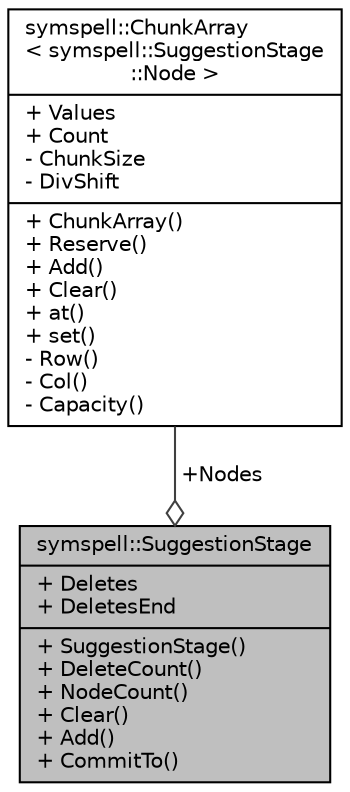 digraph "symspell::SuggestionStage"
{
 // LATEX_PDF_SIZE
  edge [fontname="Helvetica",fontsize="10",labelfontname="Helvetica",labelfontsize="10"];
  node [fontname="Helvetica",fontsize="10",shape=record];
  Node1 [label="{symspell::SuggestionStage\n|+ Deletes\l+ DeletesEnd\l|+ SuggestionStage()\l+ DeleteCount()\l+ NodeCount()\l+ Clear()\l+ Add()\l+ CommitTo()\l}",height=0.2,width=0.4,color="black", fillcolor="grey75", style="filled", fontcolor="black",tooltip="SymSpell element."];
  Node2 -> Node1 [color="grey25",fontsize="10",style="solid",label=" +Nodes" ,arrowhead="odiamond",fontname="Helvetica"];
  Node2 [label="{symspell::ChunkArray\l\< symspell::SuggestionStage\l::Node \>\n|+ Values\l+ Count\l- ChunkSize\l- DivShift\l|+ ChunkArray()\l+ Reserve()\l+ Add()\l+ Clear()\l+ at()\l+ set()\l- Row()\l- Col()\l- Capacity()\l}",height=0.2,width=0.4,color="black", fillcolor="white", style="filled",URL="$classsymspell_1_1_chunk_array.html",tooltip=" "];
}
